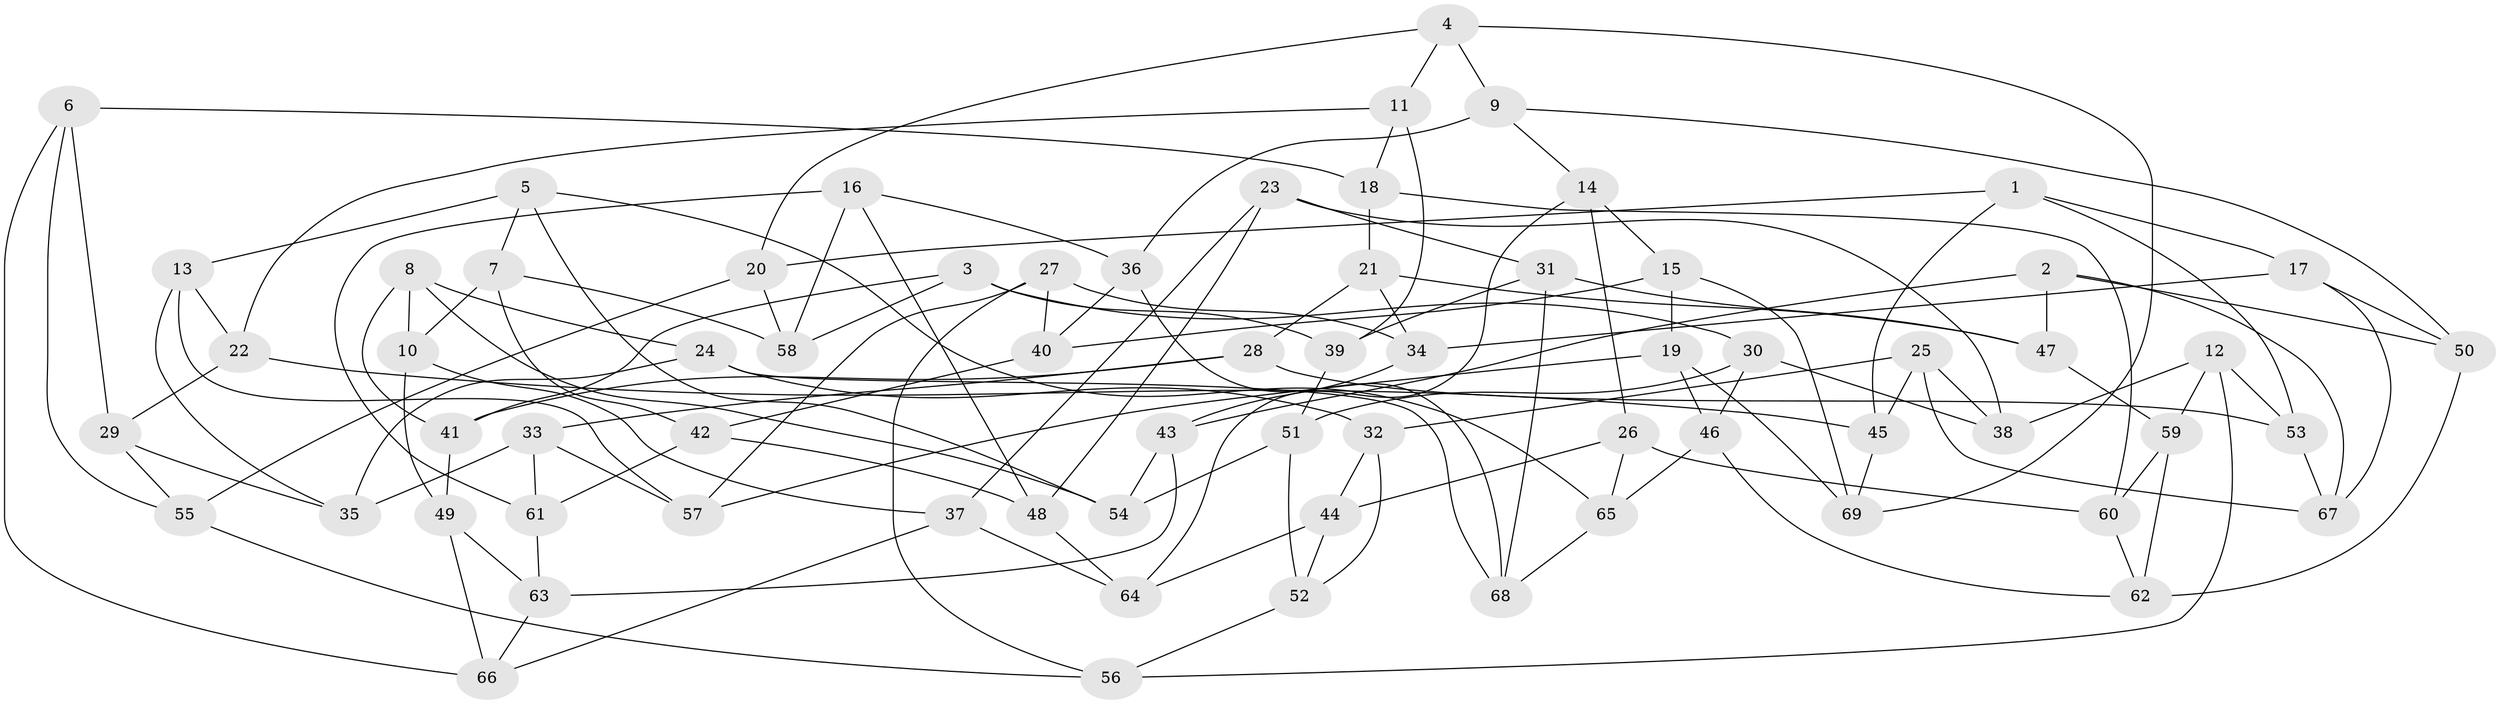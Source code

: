 // coarse degree distribution, {5: 0.21052631578947367, 4: 0.21052631578947367, 6: 0.5789473684210527}
// Generated by graph-tools (version 1.1) at 2025/52/02/27/25 19:52:31]
// undirected, 69 vertices, 138 edges
graph export_dot {
graph [start="1"]
  node [color=gray90,style=filled];
  1;
  2;
  3;
  4;
  5;
  6;
  7;
  8;
  9;
  10;
  11;
  12;
  13;
  14;
  15;
  16;
  17;
  18;
  19;
  20;
  21;
  22;
  23;
  24;
  25;
  26;
  27;
  28;
  29;
  30;
  31;
  32;
  33;
  34;
  35;
  36;
  37;
  38;
  39;
  40;
  41;
  42;
  43;
  44;
  45;
  46;
  47;
  48;
  49;
  50;
  51;
  52;
  53;
  54;
  55;
  56;
  57;
  58;
  59;
  60;
  61;
  62;
  63;
  64;
  65;
  66;
  67;
  68;
  69;
  1 -- 53;
  1 -- 45;
  1 -- 17;
  1 -- 20;
  2 -- 50;
  2 -- 67;
  2 -- 43;
  2 -- 47;
  3 -- 41;
  3 -- 30;
  3 -- 58;
  3 -- 39;
  4 -- 20;
  4 -- 9;
  4 -- 11;
  4 -- 69;
  5 -- 7;
  5 -- 13;
  5 -- 54;
  5 -- 65;
  6 -- 55;
  6 -- 66;
  6 -- 29;
  6 -- 18;
  7 -- 10;
  7 -- 42;
  7 -- 58;
  8 -- 54;
  8 -- 10;
  8 -- 41;
  8 -- 24;
  9 -- 36;
  9 -- 50;
  9 -- 14;
  10 -- 37;
  10 -- 49;
  11 -- 39;
  11 -- 18;
  11 -- 22;
  12 -- 38;
  12 -- 53;
  12 -- 56;
  12 -- 59;
  13 -- 57;
  13 -- 22;
  13 -- 35;
  14 -- 15;
  14 -- 26;
  14 -- 64;
  15 -- 69;
  15 -- 40;
  15 -- 19;
  16 -- 58;
  16 -- 48;
  16 -- 36;
  16 -- 61;
  17 -- 50;
  17 -- 34;
  17 -- 67;
  18 -- 60;
  18 -- 21;
  19 -- 57;
  19 -- 69;
  19 -- 46;
  20 -- 55;
  20 -- 58;
  21 -- 28;
  21 -- 34;
  21 -- 47;
  22 -- 29;
  22 -- 45;
  23 -- 48;
  23 -- 37;
  23 -- 38;
  23 -- 31;
  24 -- 35;
  24 -- 68;
  24 -- 32;
  25 -- 32;
  25 -- 67;
  25 -- 38;
  25 -- 45;
  26 -- 44;
  26 -- 60;
  26 -- 65;
  27 -- 34;
  27 -- 56;
  27 -- 57;
  27 -- 40;
  28 -- 41;
  28 -- 33;
  28 -- 53;
  29 -- 35;
  29 -- 55;
  30 -- 38;
  30 -- 46;
  30 -- 51;
  31 -- 47;
  31 -- 68;
  31 -- 39;
  32 -- 44;
  32 -- 52;
  33 -- 61;
  33 -- 35;
  33 -- 57;
  34 -- 43;
  36 -- 40;
  36 -- 68;
  37 -- 66;
  37 -- 64;
  39 -- 51;
  40 -- 42;
  41 -- 49;
  42 -- 48;
  42 -- 61;
  43 -- 54;
  43 -- 63;
  44 -- 64;
  44 -- 52;
  45 -- 69;
  46 -- 65;
  46 -- 62;
  47 -- 59;
  48 -- 64;
  49 -- 63;
  49 -- 66;
  50 -- 62;
  51 -- 54;
  51 -- 52;
  52 -- 56;
  53 -- 67;
  55 -- 56;
  59 -- 60;
  59 -- 62;
  60 -- 62;
  61 -- 63;
  63 -- 66;
  65 -- 68;
}

